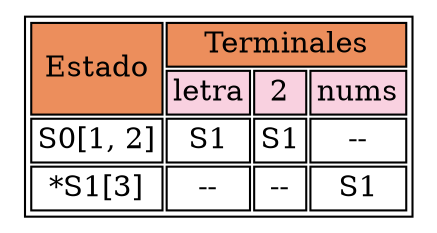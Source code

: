 digraph H {

	parent [
		shape=plaintext
		label=<
			<table border='1' cellborder='1'>

				<tr>
					<td bgcolor = "#EC8E5C" colspan="1" rowspan= "2">Estado</td>
					<td bgcolor = "#EC8E5C" colspan= "3">Terminales</td>
				</tr>

				<tr>
					<td bgcolor = "#F9D1E0" >letra</td>
					<td bgcolor = "#F9D1E0" >2</td>
					<td bgcolor = "#F9D1E0" >nums</td>
				</tr>

				<tr>
					<td>S0[1, 2]</td>
					<td>S1</td>
					<td>S1</td>
					<td>--</td>
				</tr>

				<tr>
					<td>*S1[3]</td>
					<td>--</td>
					<td>--</td>
					<td>S1</td>
				</tr>

			</table>
	>];

}
